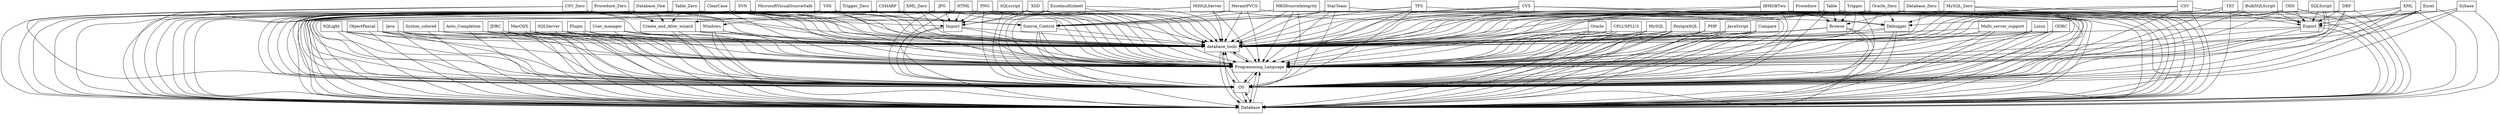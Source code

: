 digraph{
graph [rankdir=TB];
node [shape=box];
edge [arrowhead=normal];
0[label="PostgreSQL",]
1[label="Oracle_Zero",]
2[label="CSHARP",]
3[label="Procedure_Zero",]
4[label="MicrosoftVisualSourceSafe",]
5[label="MKSSourceIntegrity",]
6[label="MSSQLServer",]
7[label="SQLight",]
8[label="Java",]
9[label="JDBC",]
10[label="MacOSX",]
11[label="JPG",]
12[label="SQLServer",]
13[label="HTML",]
14[label="PNG",]
15[label="Plugin",]
16[label="Debugger",]
17[label="User_manager",]
18[label="CSV",]
19[label="Database_One",]
20[label="StarTeam",]
21[label="TXT",]
22[label="Sybase",]
23[label="Export",]
24[label="Linux",]
25[label="SQLscript",]
26[label="database_tools",]
27[label="Source_Control",]
28[label="IBMDBTwo",]
29[label="Programming_Language",]
30[label="CVS",]
31[label="JavaScript",]
32[label="BulkSQLScript",]
33[label="Import",]
34[label="Database",]
35[label="SQLScript",]
36[label="Procedure",]
37[label="Table",]
38[label="Compare",]
39[label="Trigger",]
40[label="MerantPVCS",]
41[label="ObjectPascal",]
42[label="Auto_Completion",]
43[label="Database_Zero",]
44[label="Multi_server_support",]
45[label="ODBC",]
46[label="Oracle",]
47[label="CPLUSPLUS",]
48[label="XSD",]
49[label="Table_Zero",]
50[label="MySQL",]
51[label="Create_and_Alter_wizard",]
52[label="OS",]
53[label="VSS",]
54[label="ClearCase",]
55[label="DBF",]
56[label="Excelmultisheet",]
57[label="Windows",]
58[label="MySQL_Zero",]
59[label="PHP",]
60[label="Syntax_colored",]
61[label="CSV_Zero",]
62[label="XML",]
63[label="Excel",]
64[label="Trigger_Zero",]
65[label="Browse",]
66[label="SVN",]
67[label="TFS",]
68[label="XML_Zero",]
69[label="ODS",]
0->26[label="",]
0->29[label="",]
0->34[label="",]
0->52[label="",]
1->16[label="",]
1->26[label="",]
1->29[label="",]
1->34[label="",]
1->52[label="",]
2->26[label="",]
2->29[label="",]
2->34[label="",]
2->52[label="",]
2->57[label="",]
3->26[label="",]
3->29[label="",]
3->34[label="",]
3->51[label="",]
3->52[label="",]
4->26[label="",]
4->27[label="",]
4->29[label="",]
4->34[label="",]
4->52[label="",]
5->26[label="",]
5->27[label="",]
5->29[label="",]
5->34[label="",]
5->52[label="",]
6->16[label="",]
6->26[label="",]
6->29[label="",]
6->34[label="",]
6->52[label="",]
7->26[label="",]
7->29[label="",]
7->34[label="",]
7->52[label="",]
8->26[label="",]
8->29[label="",]
8->34[label="",]
8->52[label="",]
9->26[label="",]
9->29[label="",]
9->34[label="",]
9->52[label="",]
10->26[label="",]
10->29[label="",]
10->34[label="",]
10->52[label="",]
11->26[label="",]
11->29[label="",]
11->33[label="",]
11->34[label="",]
11->52[label="",]
12->26[label="",]
12->29[label="",]
12->34[label="",]
12->52[label="",]
13->26[label="",]
13->29[label="",]
13->33[label="",]
13->34[label="",]
13->52[label="",]
14->26[label="",]
14->29[label="",]
14->33[label="",]
14->34[label="",]
14->52[label="",]
15->26[label="",]
15->29[label="",]
15->34[label="",]
15->52[label="",]
16->26[label="",]
16->29[label="",]
16->34[label="",]
16->52[label="",]
17->26[label="",]
17->29[label="",]
17->34[label="",]
17->52[label="",]
18->23[label="",]
18->26[label="",]
18->29[label="",]
18->34[label="",]
18->52[label="",]
19->26[label="",]
19->29[label="",]
19->34[label="",]
19->51[label="",]
19->52[label="",]
20->26[label="",]
20->27[label="",]
20->29[label="",]
20->34[label="",]
20->52[label="",]
21->23[label="",]
21->26[label="",]
21->29[label="",]
21->34[label="",]
21->52[label="",]
22->16[label="",]
22->26[label="",]
22->29[label="",]
22->34[label="",]
22->52[label="",]
23->26[label="",]
23->29[label="",]
23->34[label="",]
23->52[label="",]
24->26[label="",]
24->29[label="",]
24->34[label="",]
24->52[label="",]
25->26[label="",]
25->29[label="",]
25->33[label="",]
25->34[label="",]
25->52[label="",]
26->29[label="",]
26->34[label="",]
26->52[label="",]
27->26[label="",]
27->29[label="",]
27->34[label="",]
27->52[label="",]
28->16[label="",]
28->26[label="",]
28->29[label="",]
28->34[label="",]
28->52[label="",]
29->26[label="",]
29->34[label="",]
29->52[label="",]
30->26[label="",]
30->27[label="",]
30->29[label="",]
30->34[label="",]
30->52[label="",]
31->26[label="",]
31->29[label="",]
31->34[label="",]
31->52[label="",]
32->23[label="",]
32->26[label="",]
32->29[label="",]
32->34[label="",]
32->52[label="",]
33->26[label="",]
33->29[label="",]
33->34[label="",]
33->52[label="",]
34->26[label="",]
34->29[label="",]
34->52[label="",]
35->23[label="",]
35->26[label="",]
35->29[label="",]
35->34[label="",]
35->52[label="",]
36->26[label="",]
36->29[label="",]
36->34[label="",]
36->52[label="",]
36->65[label="",]
37->26[label="",]
37->29[label="",]
37->34[label="",]
37->52[label="",]
37->65[label="",]
38->26[label="",]
38->29[label="",]
38->34[label="",]
38->52[label="",]
39->26[label="",]
39->29[label="",]
39->34[label="",]
39->52[label="",]
39->65[label="",]
40->26[label="",]
40->27[label="",]
40->29[label="",]
40->34[label="",]
40->52[label="",]
41->26[label="",]
41->29[label="",]
41->34[label="",]
41->52[label="",]
42->26[label="",]
42->29[label="",]
42->34[label="",]
42->52[label="",]
43->26[label="",]
43->29[label="",]
43->34[label="",]
43->52[label="",]
43->65[label="",]
44->26[label="",]
44->29[label="",]
44->34[label="",]
44->52[label="",]
45->26[label="",]
45->29[label="",]
45->34[label="",]
45->52[label="",]
46->26[label="",]
46->29[label="",]
46->34[label="",]
46->52[label="",]
47->26[label="",]
47->29[label="",]
47->34[label="",]
47->52[label="",]
48->26[label="",]
48->29[label="",]
48->33[label="",]
48->34[label="",]
48->52[label="",]
49->26[label="",]
49->29[label="",]
49->34[label="",]
49->51[label="",]
49->52[label="",]
50->26[label="",]
50->29[label="",]
50->34[label="",]
50->52[label="",]
51->26[label="",]
51->29[label="",]
51->34[label="",]
51->52[label="",]
52->26[label="",]
52->29[label="",]
52->34[label="",]
53->26[label="",]
53->27[label="",]
53->29[label="",]
53->34[label="",]
53->52[label="",]
54->26[label="",]
54->27[label="",]
54->29[label="",]
54->34[label="",]
54->52[label="",]
55->23[label="",]
55->26[label="",]
55->29[label="",]
55->34[label="",]
55->52[label="",]
56->26[label="",]
56->29[label="",]
56->33[label="",]
56->34[label="",]
56->52[label="",]
57->26[label="",]
57->29[label="",]
57->34[label="",]
57->52[label="",]
58->16[label="",]
58->26[label="",]
58->29[label="",]
58->34[label="",]
58->52[label="",]
59->26[label="",]
59->29[label="",]
59->34[label="",]
59->52[label="",]
60->26[label="",]
60->29[label="",]
60->34[label="",]
60->52[label="",]
61->26[label="",]
61->29[label="",]
61->33[label="",]
61->34[label="",]
61->52[label="",]
62->23[label="",]
62->26[label="",]
62->29[label="",]
62->34[label="",]
62->52[label="",]
63->23[label="",]
63->26[label="",]
63->29[label="",]
63->34[label="",]
63->52[label="",]
64->26[label="",]
64->29[label="",]
64->34[label="",]
64->51[label="",]
64->52[label="",]
65->26[label="",]
65->29[label="",]
65->34[label="",]
65->52[label="",]
66->26[label="",]
66->27[label="",]
66->29[label="",]
66->34[label="",]
66->52[label="",]
67->26[label="",]
67->27[label="",]
67->29[label="",]
67->34[label="",]
67->52[label="",]
68->26[label="",]
68->29[label="",]
68->33[label="",]
68->34[label="",]
68->52[label="",]
69->23[label="",]
69->26[label="",]
69->29[label="",]
69->34[label="",]
69->52[label="",]
}
